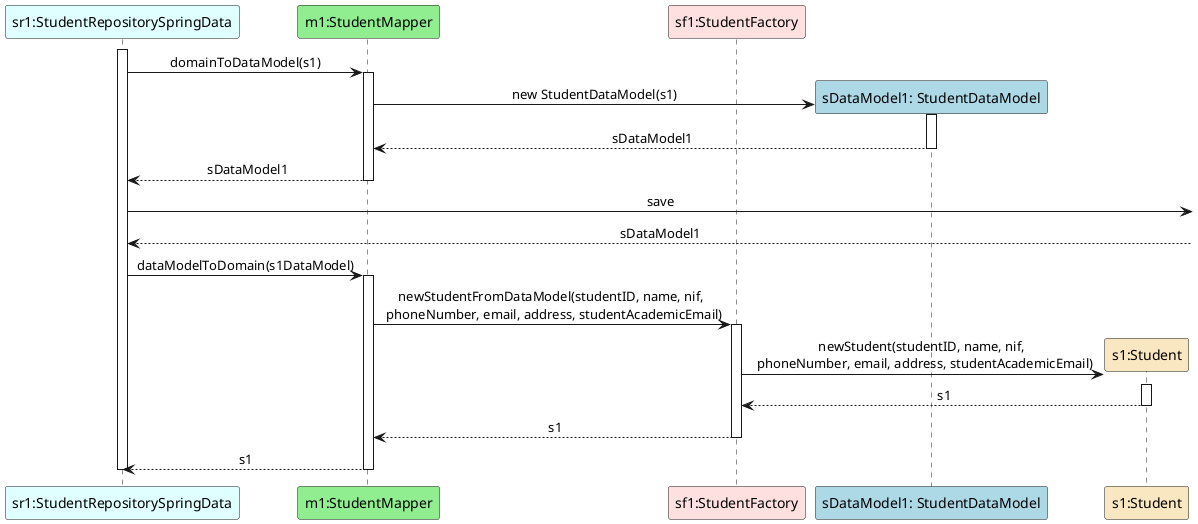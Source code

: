 @startuml
participant "sr1:StudentRepositorySpringData" as SR #lightcyan
participant "m1:StudentMapper" as mapper #lightgreen
participant "sf1:StudentFactory" as factory #implementation
participant "sDataModel1: StudentDataModel" as sDM #lightblue
participant "s1:Student" as s1 #strategy
skinparam sequenceMessageAlign center


activate SR
SR -> mapper: domainToDataModel(s1)
activate mapper
mapper -> sDM**: new StudentDataModel(s1)
activate sDM
sDM --> mapper : sDataModel1
deactivate sDM
mapper --> SR: sDataModel1
deactivate mapper
SR -> : save
SR <-- :sDataModel1
SR -> mapper: dataModelToDomain(s1DataModel)
activate mapper
mapper -> factory : newStudentFromDataModel(studentID, name, nif, \n phoneNumber, email, address, studentAcademicEmail)
activate factory
factory -> s1**: newStudent(studentID, name, nif, \n phoneNumber, email, address, studentAcademicEmail)
activate s1
s1 --> factory: s1
deactivate s1
factory --> mapper: s1
deactivate factory
mapper --> SR : s1
deactivate mapper
deactivate SR
@enduml
